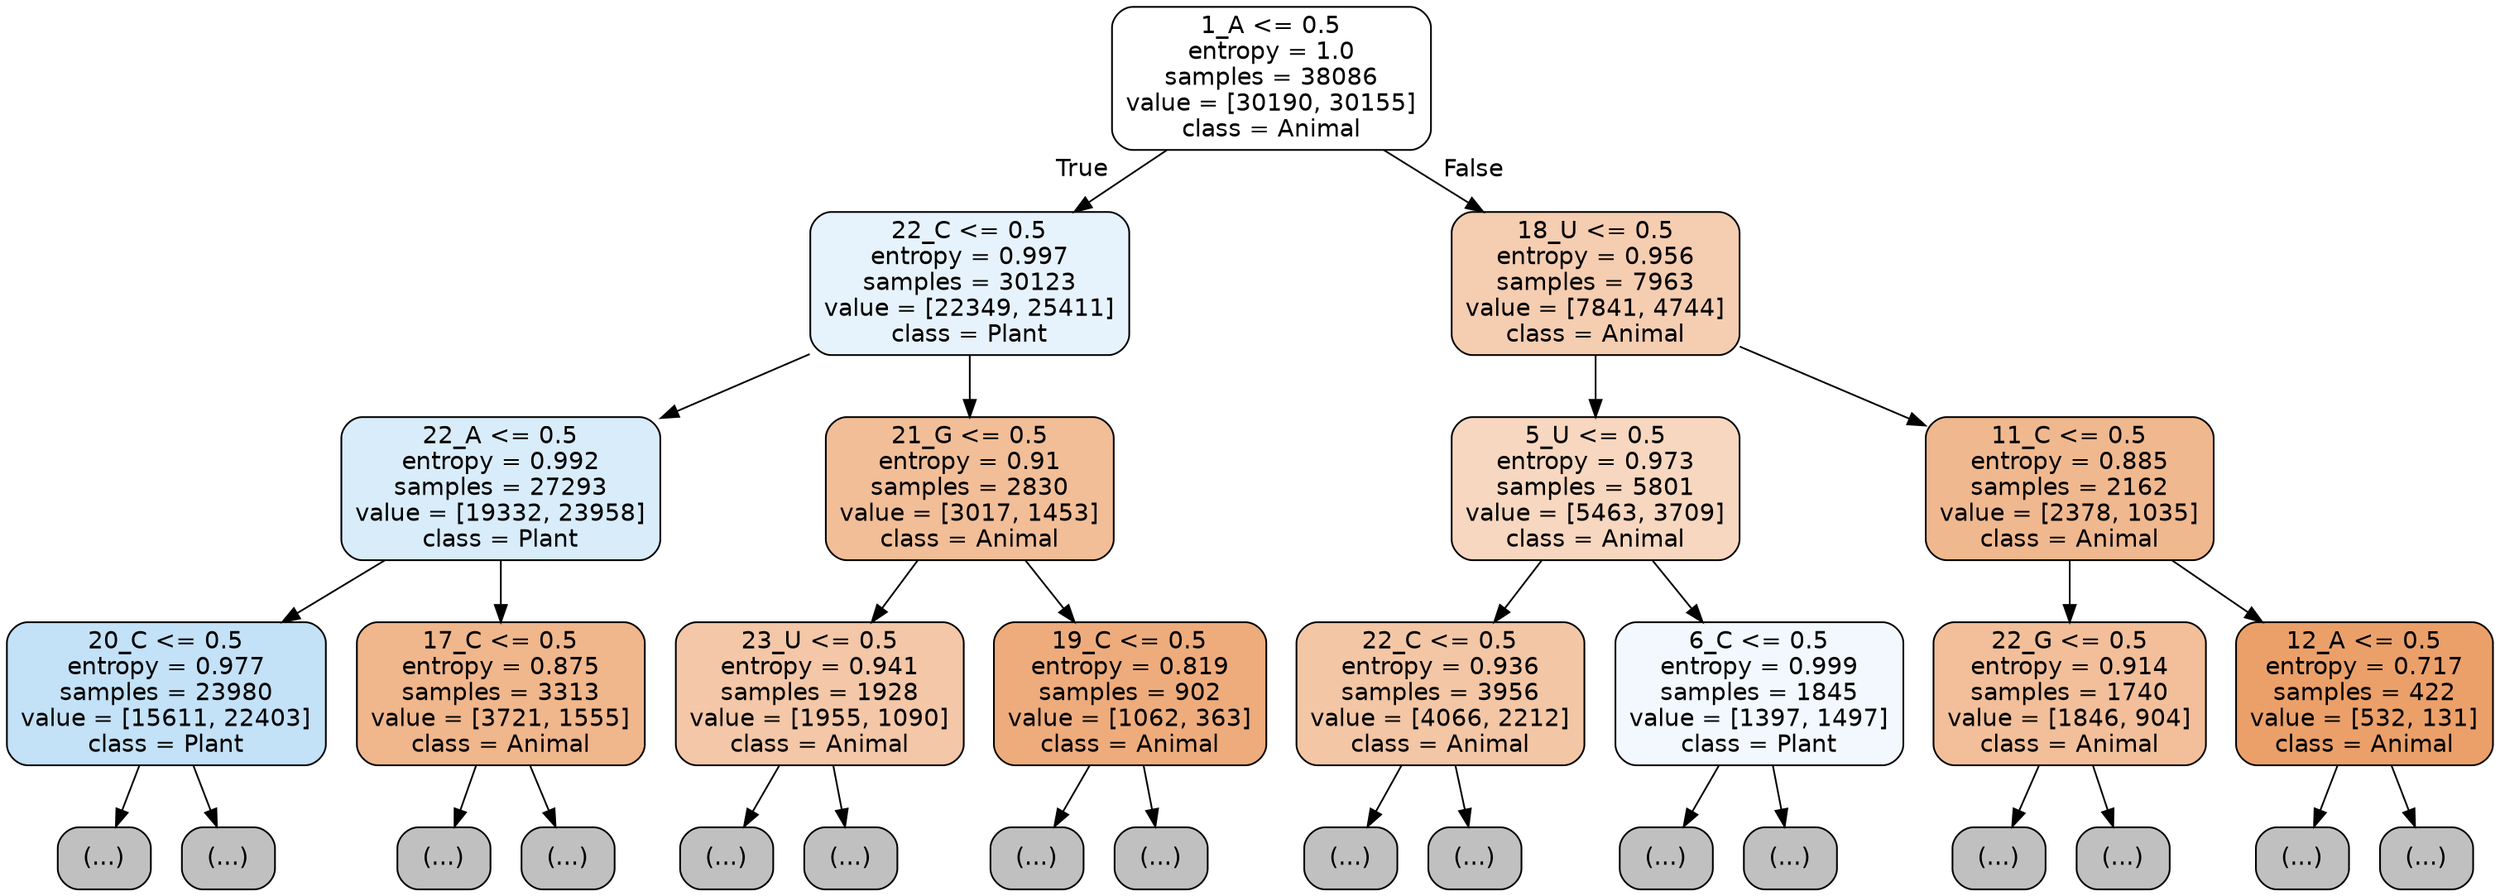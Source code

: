 digraph Tree {
node [shape=box, style="filled, rounded", color="black", fontname="helvetica"] ;
edge [fontname="helvetica"] ;
0 [label="1_A <= 0.5\nentropy = 1.0\nsamples = 38086\nvalue = [30190, 30155]\nclass = Animal", fillcolor="#ffffff"] ;
1 [label="22_C <= 0.5\nentropy = 0.997\nsamples = 30123\nvalue = [22349, 25411]\nclass = Plant", fillcolor="#e7f3fc"] ;
0 -> 1 [labeldistance=2.5, labelangle=45, headlabel="True"] ;
2 [label="22_A <= 0.5\nentropy = 0.992\nsamples = 27293\nvalue = [19332, 23958]\nclass = Plant", fillcolor="#d9ecfa"] ;
1 -> 2 ;
3 [label="20_C <= 0.5\nentropy = 0.977\nsamples = 23980\nvalue = [15611, 22403]\nclass = Plant", fillcolor="#c3e1f7"] ;
2 -> 3 ;
4 [label="(...)", fillcolor="#C0C0C0"] ;
3 -> 4 ;
7289 [label="(...)", fillcolor="#C0C0C0"] ;
3 -> 7289 ;
9652 [label="17_C <= 0.5\nentropy = 0.875\nsamples = 3313\nvalue = [3721, 1555]\nclass = Animal", fillcolor="#f0b68c"] ;
2 -> 9652 ;
9653 [label="(...)", fillcolor="#C0C0C0"] ;
9652 -> 9653 ;
10822 [label="(...)", fillcolor="#C0C0C0"] ;
9652 -> 10822 ;
11145 [label="21_G <= 0.5\nentropy = 0.91\nsamples = 2830\nvalue = [3017, 1453]\nclass = Animal", fillcolor="#f2be98"] ;
1 -> 11145 ;
11146 [label="23_U <= 0.5\nentropy = 0.941\nsamples = 1928\nvalue = [1955, 1090]\nclass = Animal", fillcolor="#f3c7a7"] ;
11145 -> 11146 ;
11147 [label="(...)", fillcolor="#C0C0C0"] ;
11146 -> 11147 ;
12032 [label="(...)", fillcolor="#C0C0C0"] ;
11146 -> 12032 ;
12127 [label="19_C <= 0.5\nentropy = 0.819\nsamples = 902\nvalue = [1062, 363]\nclass = Animal", fillcolor="#eeac7d"] ;
11145 -> 12127 ;
12128 [label="(...)", fillcolor="#C0C0C0"] ;
12127 -> 12128 ;
12443 [label="(...)", fillcolor="#C0C0C0"] ;
12127 -> 12443 ;
12604 [label="18_U <= 0.5\nentropy = 0.956\nsamples = 7963\nvalue = [7841, 4744]\nclass = Animal", fillcolor="#f5cdb1"] ;
0 -> 12604 [labeldistance=2.5, labelangle=-45, headlabel="False"] ;
12605 [label="5_U <= 0.5\nentropy = 0.973\nsamples = 5801\nvalue = [5463, 3709]\nclass = Animal", fillcolor="#f7d7bf"] ;
12604 -> 12605 ;
12606 [label="22_C <= 0.5\nentropy = 0.936\nsamples = 3956\nvalue = [4066, 2212]\nclass = Animal", fillcolor="#f3c6a5"] ;
12605 -> 12606 ;
12607 [label="(...)", fillcolor="#C0C0C0"] ;
12606 -> 12607 ;
14524 [label="(...)", fillcolor="#C0C0C0"] ;
12606 -> 14524 ;
14725 [label="6_C <= 0.5\nentropy = 0.999\nsamples = 1845\nvalue = [1397, 1497]\nclass = Plant", fillcolor="#f2f8fd"] ;
12605 -> 14725 ;
14726 [label="(...)", fillcolor="#C0C0C0"] ;
14725 -> 14726 ;
15285 [label="(...)", fillcolor="#C0C0C0"] ;
14725 -> 15285 ;
15450 [label="11_C <= 0.5\nentropy = 0.885\nsamples = 2162\nvalue = [2378, 1035]\nclass = Animal", fillcolor="#f0b88f"] ;
12604 -> 15450 ;
15451 [label="22_G <= 0.5\nentropy = 0.914\nsamples = 1740\nvalue = [1846, 904]\nclass = Animal", fillcolor="#f2bf9a"] ;
15450 -> 15451 ;
15452 [label="(...)", fillcolor="#C0C0C0"] ;
15451 -> 15452 ;
16239 [label="(...)", fillcolor="#C0C0C0"] ;
15451 -> 16239 ;
16310 [label="12_A <= 0.5\nentropy = 0.717\nsamples = 422\nvalue = [532, 131]\nclass = Animal", fillcolor="#eba06a"] ;
15450 -> 16310 ;
16311 [label="(...)", fillcolor="#C0C0C0"] ;
16310 -> 16311 ;
16448 [label="(...)", fillcolor="#C0C0C0"] ;
16310 -> 16448 ;
}